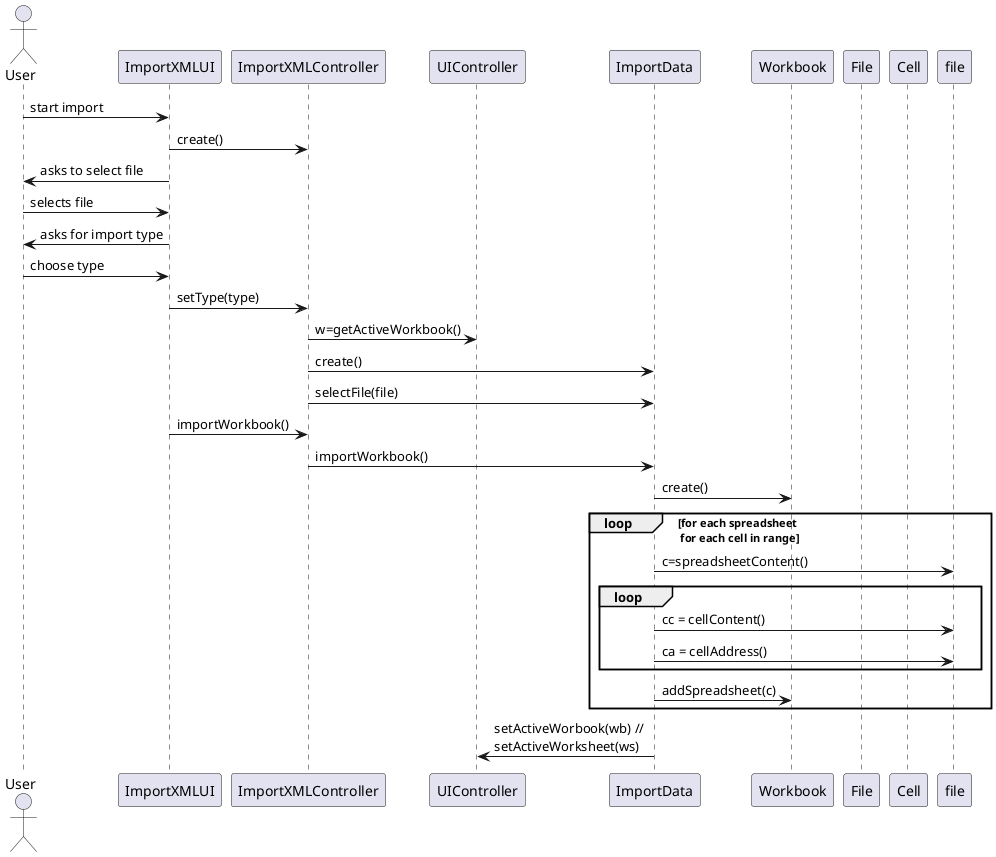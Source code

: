 @startuml importxml_analysis.png

actor User
participant ImportXMLUI as ui
participant ImportXMLController as controller
participant UIController as uiController
participant ImportData as imp
participant Workbook as w
participant File as f
participant Cell as cell

User->ui:start import
ui->controller:create()
ui->User: asks to select file
User->ui: selects file
ui->User: asks for import type
User->ui:choose type
ui->controller:setType(type)
controller->uiController:w=getActiveWorkbook()
controller->imp:create()
controller->imp:selectFile(file)

ui->controller:importWorkbook()
controller->imp:importWorkbook()
imp->w:create()
loop for each spreadsheet \n for each cell in range
    imp->file:c=spreadsheetContent()
    loop
        imp->file:cc = cellContent()
        imp->file:ca = cellAddress()
    end
    imp->w:addSpreadsheet(c)
end
imp->uiController: setActiveWorbook(wb) // \nsetActiveWorksheet(ws)

@enduml
